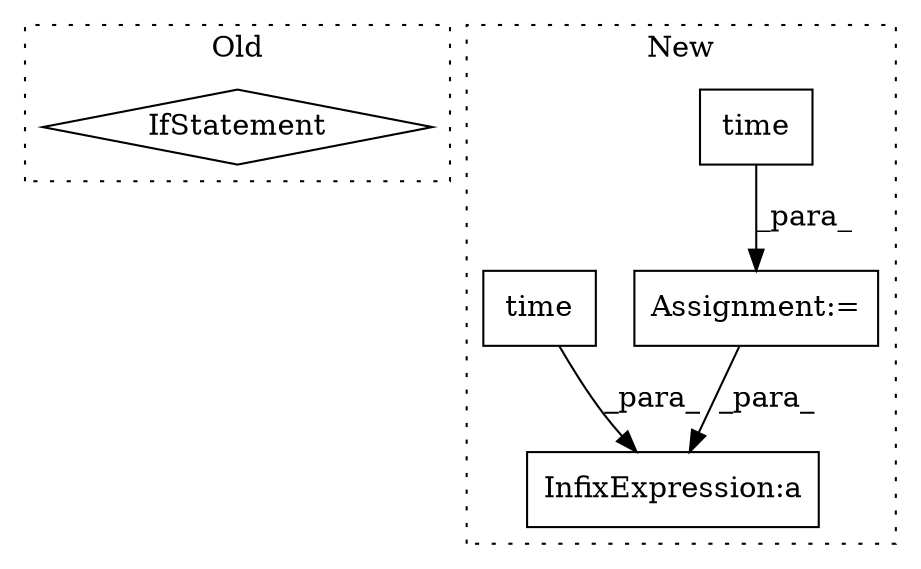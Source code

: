 digraph G {
subgraph cluster0 {
1 [label="IfStatement" a="25" s="3329,3345" l="4,2" shape="diamond"];
label = "Old";
style="dotted";
}
subgraph cluster1 {
2 [label="time" a="32" s="3071" l="6" shape="box"];
3 [label="Assignment:=" a="7" s="3065" l="1" shape="box"];
4 [label="InfixExpression:a" a="27" s="3344" l="3" shape="box"];
5 [label="time" a="32" s="3338" l="6" shape="box"];
label = "New";
style="dotted";
}
2 -> 3 [label="_para_"];
3 -> 4 [label="_para_"];
5 -> 4 [label="_para_"];
}